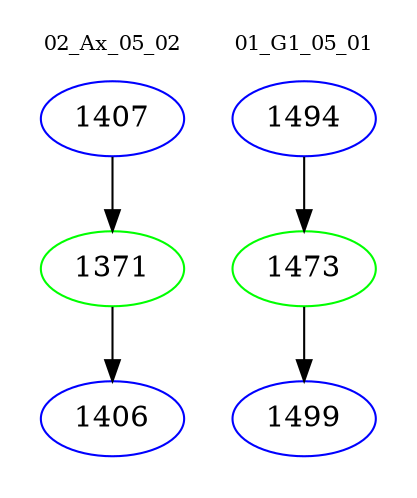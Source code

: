 digraph{
subgraph cluster_0 {
color = white
label = "02_Ax_05_02";
fontsize=10;
T0_1407 [label="1407", color="blue"]
T0_1407 -> T0_1371 [color="black"]
T0_1371 [label="1371", color="green"]
T0_1371 -> T0_1406 [color="black"]
T0_1406 [label="1406", color="blue"]
}
subgraph cluster_1 {
color = white
label = "01_G1_05_01";
fontsize=10;
T1_1494 [label="1494", color="blue"]
T1_1494 -> T1_1473 [color="black"]
T1_1473 [label="1473", color="green"]
T1_1473 -> T1_1499 [color="black"]
T1_1499 [label="1499", color="blue"]
}
}
